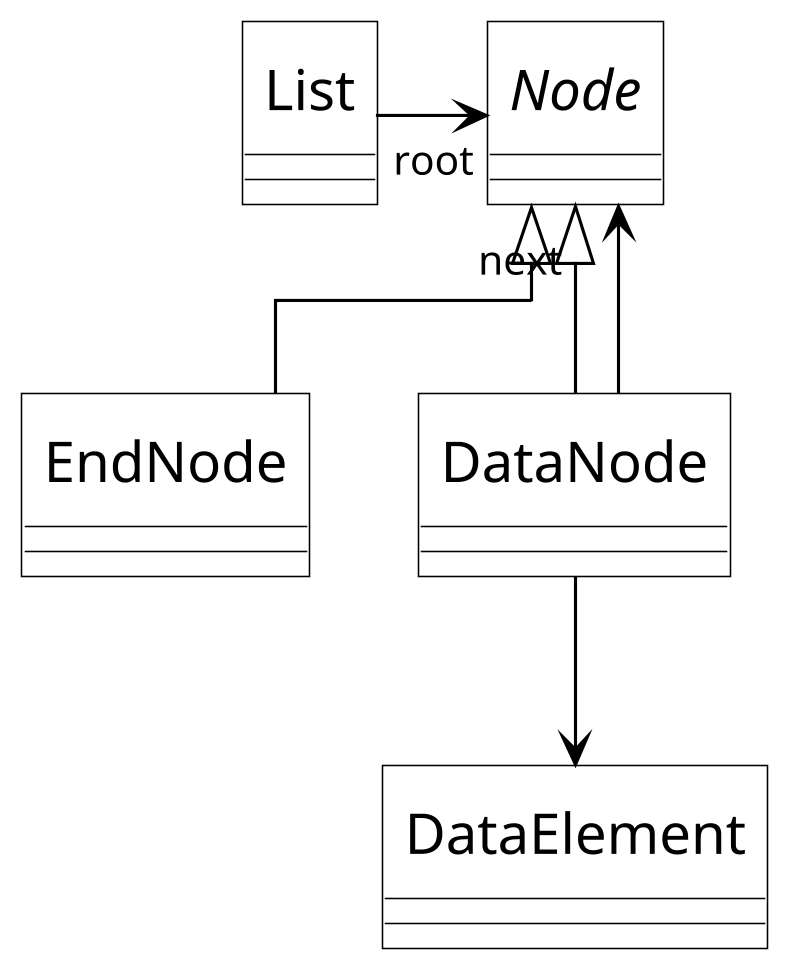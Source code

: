 @startuml compositum_diagram_list
skinparam Padding 4
skinparam RoundCorner 0
skinparam linetype ortho
skinparam class{
    BackgroundColor White
    BorderColor Black
    ArrowColor Black
    FontSize 18
    FontName Times New Roman

}

class List {

}

abstract Node {

}

class EndNode {

}

class DataNode{

}

class DataElement {

}

List --right-> Node : root 
EndNode -up-|> Node 
DataNode -up-|> Node : next
DataNode -up-> Node 
DataNode -down-> DataElement


skinparam ClassAttributeIconSize 0
skinparam dpi 300
hide List circle
hide Node circle
hide EndNode circle 
hide DataNode circle 
hide DataElement circle